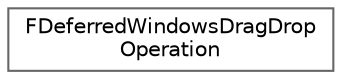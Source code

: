 digraph "Graphical Class Hierarchy"
{
 // INTERACTIVE_SVG=YES
 // LATEX_PDF_SIZE
  bgcolor="transparent";
  edge [fontname=Helvetica,fontsize=10,labelfontname=Helvetica,labelfontsize=10];
  node [fontname=Helvetica,fontsize=10,shape=box,height=0.2,width=0.4];
  rankdir="LR";
  Node0 [id="Node000000",label="FDeferredWindowsDragDrop\lOperation",height=0.2,width=0.4,color="grey40", fillcolor="white", style="filled",URL="$d6/dc9/structFDeferredWindowsDragDropOperation.html",tooltip=" "];
}
